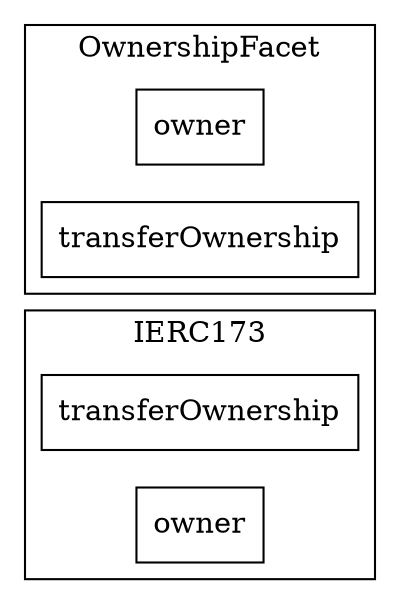 strict digraph {
rankdir="LR"
node [shape=box]
subgraph cluster_62_IERC173 {
label = "IERC173"
"62_transferOwnership" [label="transferOwnership"]
"62_owner" [label="owner"]
}subgraph cluster_39_OwnershipFacet {
label = "OwnershipFacet"
"39_owner" [label="owner"]
"39_transferOwnership" [label="transferOwnership"]
}subgraph cluster_solidity {
label = "[Solidity]"
}
}